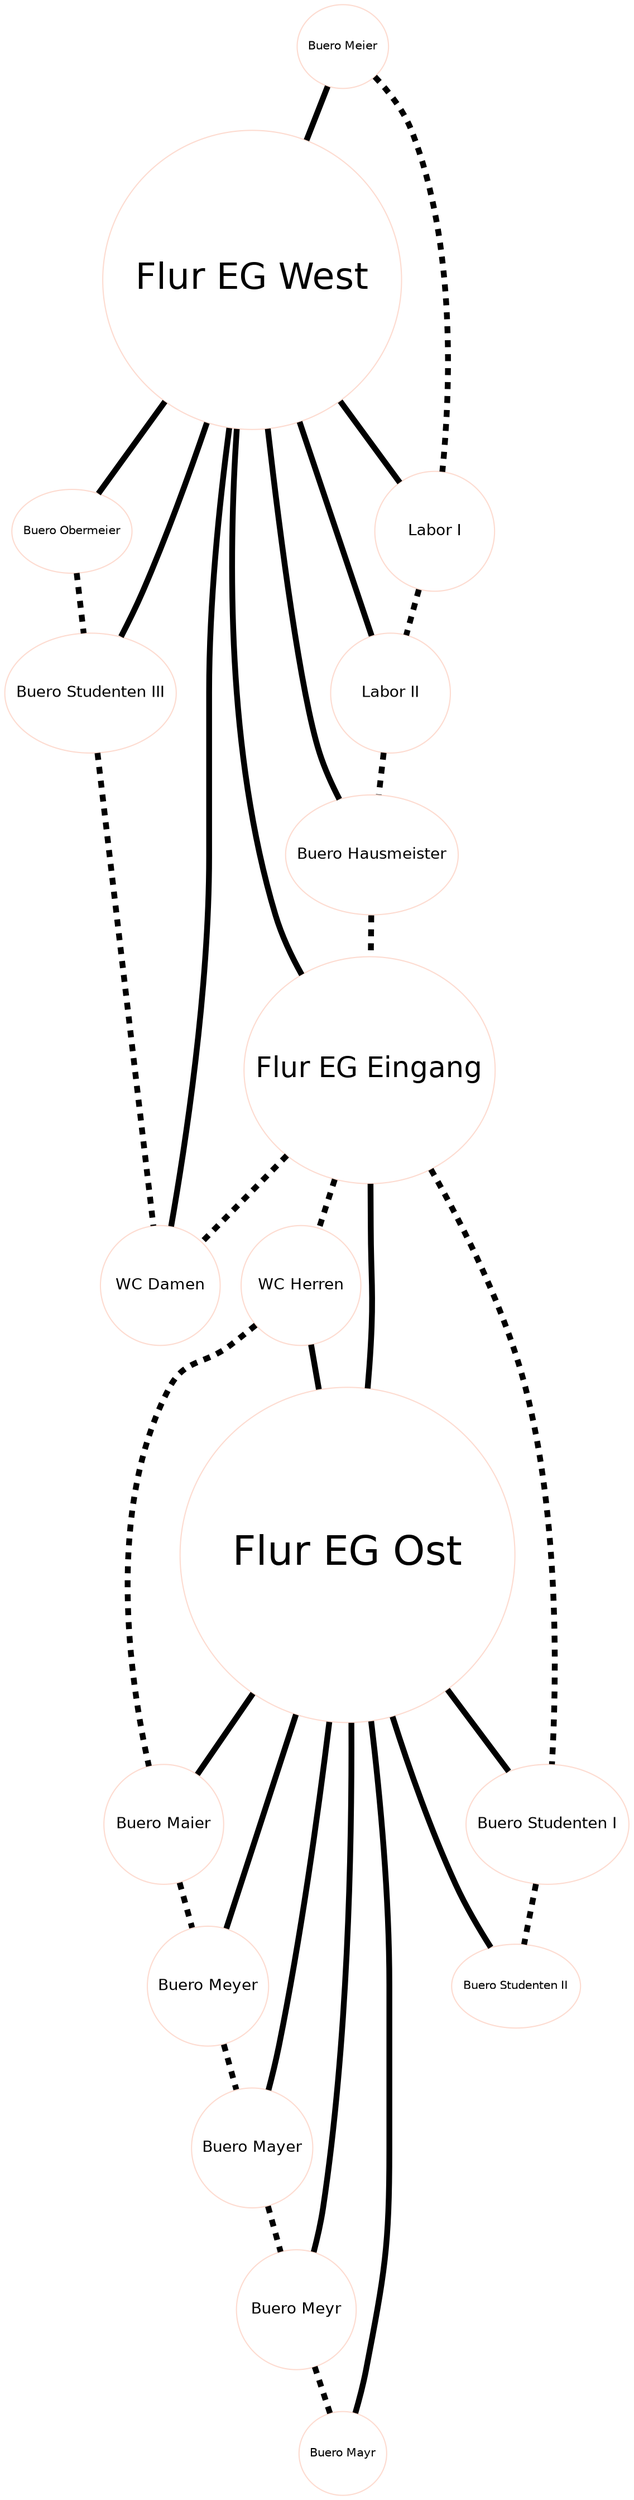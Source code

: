 strict graph  {
"3EN96kdYDB2OOGjNLp8e86" [color="#fddbd0", fontname=Helvetica, fontsize="9.999999999999996", height="1.0000000000000004", label="Buero Meier", width="1.0000000000000004"];
"3KaloR8018sAKZVwuYVbSu" [color="#fddbd0", fontname=Helvetica, fontsize="31.428571428571427", height="3.5714285714285716", label="Flur EG West", width="3.5714285714285716"];
"1_Evy7T$DCiwLgTMLHCRoe" [color="#fddbd0", fontname=Helvetica, fontsize="13.57142857142857", height="1.4285714285714288", label="Labor I", width="1.4285714285714288"];
"3eQ_MQ5er5UeRXq4xxAoKl" [color="#fddbd0", fontname=Helvetica, fontsize="13.57142857142857", height="1.4285714285714288", label="Labor II", width="1.4285714285714288"];
"25QUQJ9jHAFengkpc9N7GR" [color="#fddbd0", fontname=Helvetica, fontsize="13.57142857142857", height="1.4285714285714288", label="Buero Hausmeister", width="1.4285714285714288"];
"1RP4kkhTDFJuLugWfrM_1s" [color="#fddbd0", fontname=Helvetica, fontsize="24.285714285714285", height="2.7142857142857144", label="Flur EG Eingang", width="2.7142857142857144"];
"03hhkFXKT4RPFNu5rDrZPL" [color="#fddbd0", fontname=Helvetica, fontsize="9.999999999999996", height="1.0000000000000004", label="Buero Obermeier", width="1.0000000000000004"];
"0jhU4VZ6XCxee3pjfx5VMh" [color="#fddbd0", fontname=Helvetica, fontsize="13.57142857142857", height="1.4285714285714288", label="Buero Studenten III", width="1.4285714285714288"];
"1oKaKV7Wz8IOJ10cA1PGWP" [color="#fddbd0", fontname=Helvetica, fontsize="13.57142857142857", height="1.4285714285714288", label="WC Damen", width="1.4285714285714288"];
"3j5r$vfHT3JfqUfpdRoXnP" [color="#fddbd0", fontname=Helvetica, fontsize="13.57142857142857", height="1.4285714285714288", label="WC Herren", width="1.4285714285714288"];
"0_TtqXcOrDbeTXyb5q0Uxb" [color="#fddbd0", fontname=Helvetica, fontsize="35.0", height="4.0", label="Flur EG Ost", width="4.0"];
"3t8qjHTuTAigDlC1x7D16b" [color="#fddbd0", fontname=Helvetica, fontsize="13.57142857142857", height="1.4285714285714288", label="Buero Maier", width="1.4285714285714288"];
"2ED0MLfrf17BXIsuJYCs7R" [color="#fddbd0", fontname=Helvetica, fontsize="13.57142857142857", height="1.4285714285714288", label="Buero Meyer", width="1.4285714285714288"];
"1DxredyET5bf_85HZe8$FO" [color="#fddbd0", fontname=Helvetica, fontsize="13.57142857142857", height="1.4285714285714288", label="Buero Studenten I", width="1.4285714285714288"];
"3$FatfHY1Cg9apAMwbKPN8" [color="#fddbd0", fontname=Helvetica, fontsize="9.999999999999996", height="1.0000000000000004", label="Buero Studenten II", width="1.0000000000000004"];
"1loQAAB191MA5YmsaMJHkI" [color="#fddbd0", fontname=Helvetica, fontsize="13.57142857142857", height="1.4285714285714288", label="Buero Mayer", width="1.4285714285714288"];
"3Xu6SpY4vC89stuKlMWE2n" [color="#fddbd0", fontname=Helvetica, fontsize="13.57142857142857", height="1.4285714285714288", label="Buero Meyr", width="1.4285714285714288"];
"3yAAZZ86j388XApaG$h1X6" [color="#fddbd0", fontname=Helvetica, fontsize="9.999999999999996", height="1.0000000000000004", label="Buero Mayr", width="1.0000000000000004"];
"3EN96kdYDB2OOGjNLp8e86" -- "3KaloR8018sAKZVwuYVbSu"  [penwidth=5, style=solid];
"3EN96kdYDB2OOGjNLp8e86" -- "1_Evy7T$DCiwLgTMLHCRoe"  [penwidth=5, style=dashed];
"3KaloR8018sAKZVwuYVbSu" -- "1_Evy7T$DCiwLgTMLHCRoe"  [penwidth=5, style=solid];
"3KaloR8018sAKZVwuYVbSu" -- "3eQ_MQ5er5UeRXq4xxAoKl"  [penwidth=5, style=solid];
"3KaloR8018sAKZVwuYVbSu" -- "1RP4kkhTDFJuLugWfrM_1s"  [penwidth=5, style=solid];
"3KaloR8018sAKZVwuYVbSu" -- "03hhkFXKT4RPFNu5rDrZPL"  [penwidth=5, style=solid];
"3KaloR8018sAKZVwuYVbSu" -- "0jhU4VZ6XCxee3pjfx5VMh"  [penwidth=5, style=solid];
"3KaloR8018sAKZVwuYVbSu" -- "1oKaKV7Wz8IOJ10cA1PGWP"  [penwidth=5, style=solid];
"3KaloR8018sAKZVwuYVbSu" -- "25QUQJ9jHAFengkpc9N7GR"  [penwidth=5, style=solid];
"1_Evy7T$DCiwLgTMLHCRoe" -- "3eQ_MQ5er5UeRXq4xxAoKl"  [penwidth=5, style=dashed];
"3eQ_MQ5er5UeRXq4xxAoKl" -- "25QUQJ9jHAFengkpc9N7GR"  [penwidth=5, style=dashed];
"25QUQJ9jHAFengkpc9N7GR" -- "1RP4kkhTDFJuLugWfrM_1s"  [penwidth=5, style=dashed];
"1RP4kkhTDFJuLugWfrM_1s" -- "1oKaKV7Wz8IOJ10cA1PGWP"  [penwidth=5, style=dashed];
"1RP4kkhTDFJuLugWfrM_1s" -- "3j5r$vfHT3JfqUfpdRoXnP"  [penwidth=5, style=dashed];
"1RP4kkhTDFJuLugWfrM_1s" -- "1DxredyET5bf_85HZe8$FO"  [penwidth=5, style=dashed];
"1RP4kkhTDFJuLugWfrM_1s" -- "0_TtqXcOrDbeTXyb5q0Uxb"  [penwidth=5, style=solid];
"03hhkFXKT4RPFNu5rDrZPL" -- "0jhU4VZ6XCxee3pjfx5VMh"  [penwidth=5, style=dashed];
"0jhU4VZ6XCxee3pjfx5VMh" -- "1oKaKV7Wz8IOJ10cA1PGWP"  [penwidth=5, style=dashed];
"3j5r$vfHT3JfqUfpdRoXnP" -- "0_TtqXcOrDbeTXyb5q0Uxb"  [penwidth=5, style=solid];
"3j5r$vfHT3JfqUfpdRoXnP" -- "3t8qjHTuTAigDlC1x7D16b"  [penwidth=5, style=dashed];
"0_TtqXcOrDbeTXyb5q0Uxb" -- "3t8qjHTuTAigDlC1x7D16b"  [penwidth=5, style=solid];
"0_TtqXcOrDbeTXyb5q0Uxb" -- "1DxredyET5bf_85HZe8$FO"  [penwidth=5, style=solid];
"0_TtqXcOrDbeTXyb5q0Uxb" -- "2ED0MLfrf17BXIsuJYCs7R"  [penwidth=5, style=solid];
"0_TtqXcOrDbeTXyb5q0Uxb" -- "1loQAAB191MA5YmsaMJHkI"  [penwidth=5, style=solid];
"0_TtqXcOrDbeTXyb5q0Uxb" -- "3Xu6SpY4vC89stuKlMWE2n"  [penwidth=5, style=solid];
"0_TtqXcOrDbeTXyb5q0Uxb" -- "3yAAZZ86j388XApaG$h1X6"  [penwidth=5, style=solid];
"0_TtqXcOrDbeTXyb5q0Uxb" -- "3$FatfHY1Cg9apAMwbKPN8"  [penwidth=5, style=solid];
"3t8qjHTuTAigDlC1x7D16b" -- "2ED0MLfrf17BXIsuJYCs7R"  [penwidth=5, style=dashed];
"2ED0MLfrf17BXIsuJYCs7R" -- "1loQAAB191MA5YmsaMJHkI"  [penwidth=5, style=dashed];
"1DxredyET5bf_85HZe8$FO" -- "3$FatfHY1Cg9apAMwbKPN8"  [penwidth=5, style=dashed];
"1loQAAB191MA5YmsaMJHkI" -- "3Xu6SpY4vC89stuKlMWE2n"  [penwidth=5, style=dashed];
"3Xu6SpY4vC89stuKlMWE2n" -- "3yAAZZ86j388XApaG$h1X6"  [penwidth=5, style=dashed];
}

